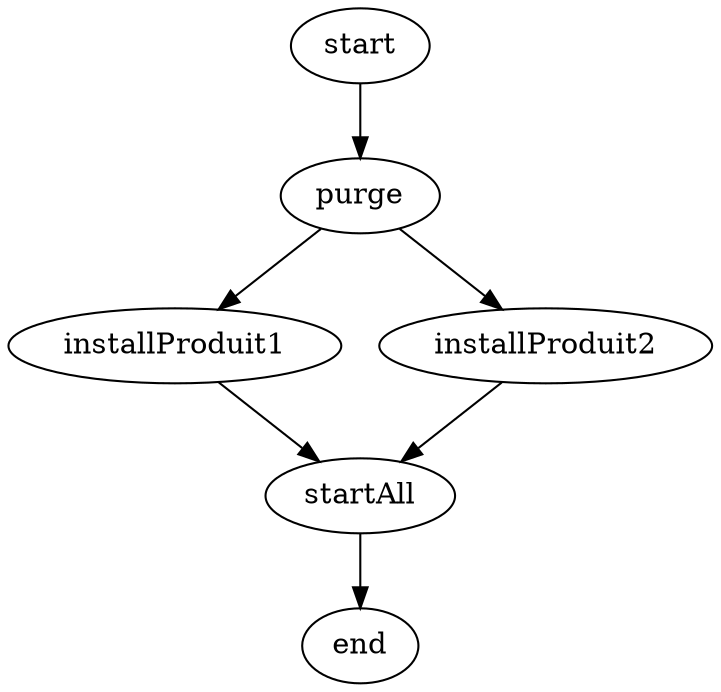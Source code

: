 digraph layer3Tasks {
	start -> purge;
	purge -> installProduit1;
	purge -> installProduit2;
	installProduit1 -> startAll;
	installProduit2 -> startAll;
	startAll -> end;	

}
